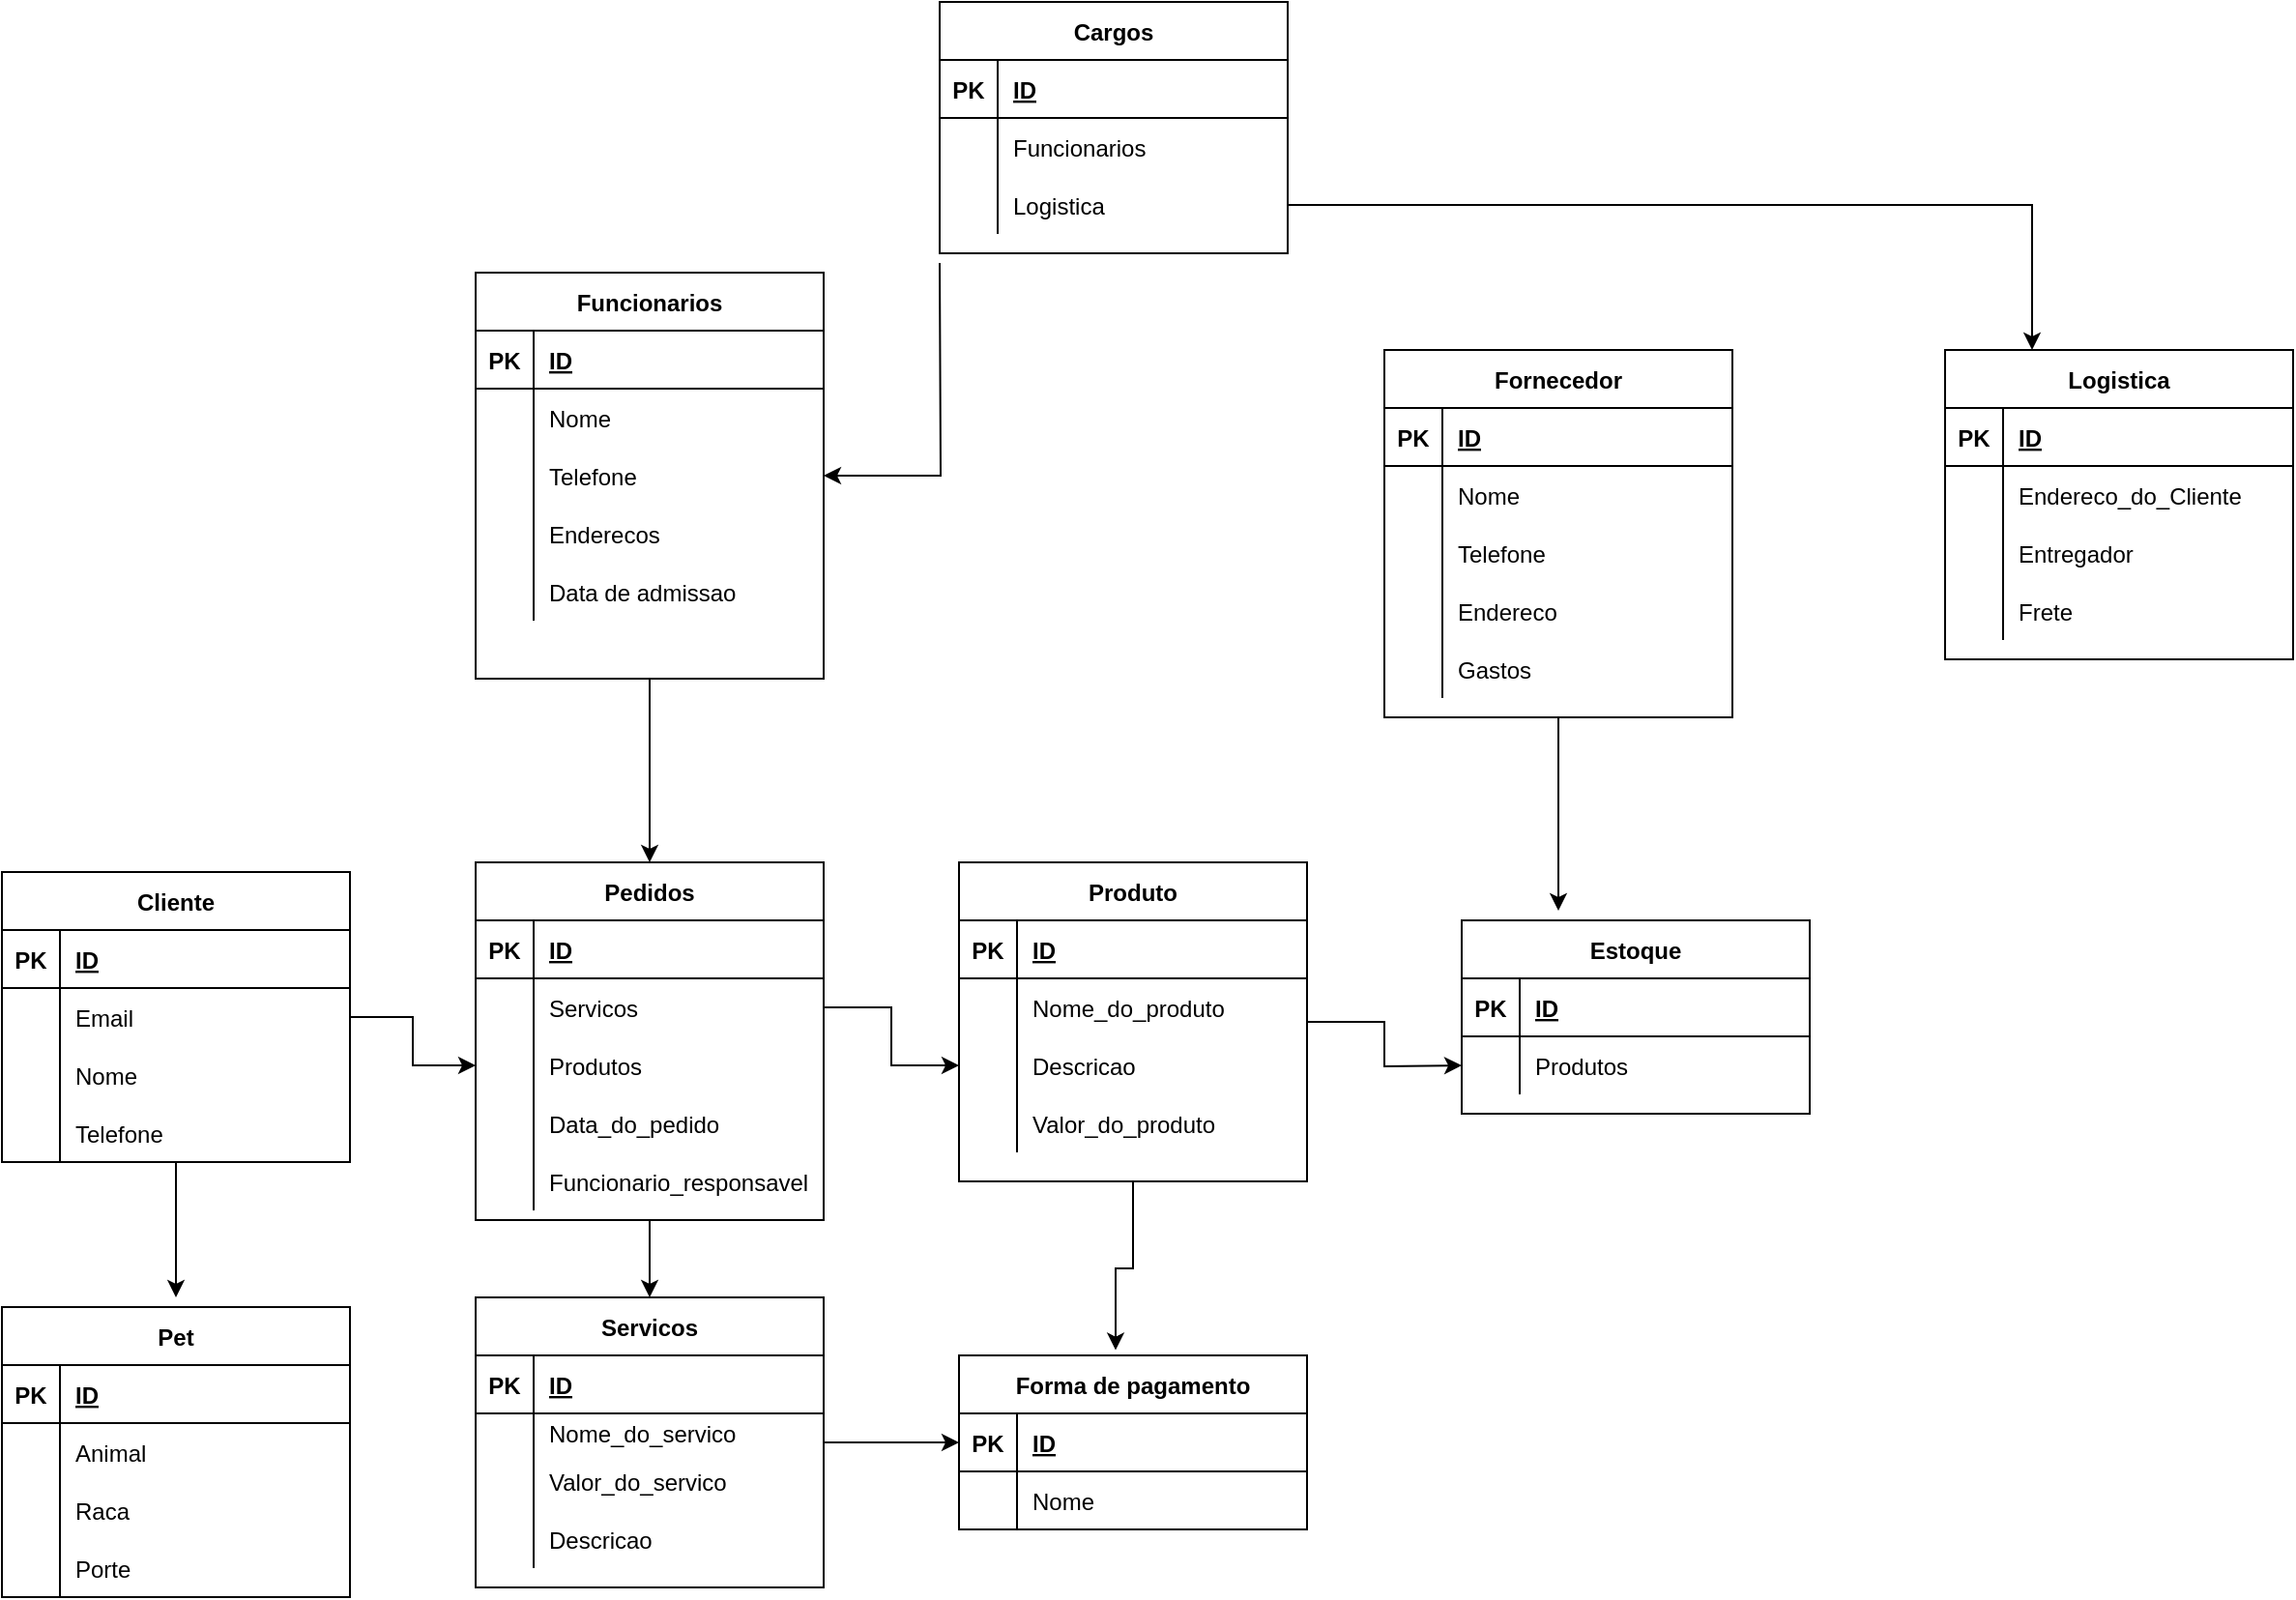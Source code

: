 <mxfile version="15.0.6" type="github"><diagram id="NW3L_12jGhRbs4spzfOv" name="Page-1"><mxGraphModel dx="1149" dy="1700" grid="1" gridSize="10" guides="1" tooltips="1" connect="1" arrows="1" fold="1" page="1" pageScale="1" pageWidth="850" pageHeight="1100" math="0" shadow="0"><root><mxCell id="0"/><mxCell id="1" parent="0"/><mxCell id="-LwsCuBY5YtxNMqjlBoj-147" value="" style="edgeStyle=orthogonalEdgeStyle;rounded=0;orthogonalLoop=1;jettySize=auto;html=1;" edge="1" parent="1" source="-LwsCuBY5YtxNMqjlBoj-1" target="-LwsCuBY5YtxNMqjlBoj-56"><mxGeometry relative="1" as="geometry"/></mxCell><mxCell id="-LwsCuBY5YtxNMqjlBoj-152" value="" style="edgeStyle=orthogonalEdgeStyle;rounded=0;orthogonalLoop=1;jettySize=auto;html=1;" edge="1" parent="1" source="-LwsCuBY5YtxNMqjlBoj-1"><mxGeometry relative="1" as="geometry"><mxPoint x="115" y="280" as="targetPoint"/></mxGeometry></mxCell><mxCell id="-LwsCuBY5YtxNMqjlBoj-1" value="Cliente" style="shape=table;startSize=30;container=1;collapsible=1;childLayout=tableLayout;fixedRows=1;rowLines=0;fontStyle=1;align=center;resizeLast=1;" vertex="1" parent="1"><mxGeometry x="25" y="60" width="180" height="150" as="geometry"/></mxCell><mxCell id="-LwsCuBY5YtxNMqjlBoj-2" value="" style="shape=partialRectangle;collapsible=0;dropTarget=0;pointerEvents=0;fillColor=none;top=0;left=0;bottom=1;right=0;points=[[0,0.5],[1,0.5]];portConstraint=eastwest;" vertex="1" parent="-LwsCuBY5YtxNMqjlBoj-1"><mxGeometry y="30" width="180" height="30" as="geometry"/></mxCell><mxCell id="-LwsCuBY5YtxNMqjlBoj-3" value="PK" style="shape=partialRectangle;connectable=0;fillColor=none;top=0;left=0;bottom=0;right=0;fontStyle=1;overflow=hidden;" vertex="1" parent="-LwsCuBY5YtxNMqjlBoj-2"><mxGeometry width="30" height="30" as="geometry"/></mxCell><mxCell id="-LwsCuBY5YtxNMqjlBoj-4" value="ID" style="shape=partialRectangle;connectable=0;fillColor=none;top=0;left=0;bottom=0;right=0;align=left;spacingLeft=6;fontStyle=5;overflow=hidden;" vertex="1" parent="-LwsCuBY5YtxNMqjlBoj-2"><mxGeometry x="30" width="150" height="30" as="geometry"/></mxCell><mxCell id="-LwsCuBY5YtxNMqjlBoj-5" value="" style="shape=partialRectangle;collapsible=0;dropTarget=0;pointerEvents=0;fillColor=none;top=0;left=0;bottom=0;right=0;points=[[0,0.5],[1,0.5]];portConstraint=eastwest;" vertex="1" parent="-LwsCuBY5YtxNMqjlBoj-1"><mxGeometry y="60" width="180" height="30" as="geometry"/></mxCell><mxCell id="-LwsCuBY5YtxNMqjlBoj-6" value="" style="shape=partialRectangle;connectable=0;fillColor=none;top=0;left=0;bottom=0;right=0;editable=1;overflow=hidden;" vertex="1" parent="-LwsCuBY5YtxNMqjlBoj-5"><mxGeometry width="30" height="30" as="geometry"/></mxCell><mxCell id="-LwsCuBY5YtxNMqjlBoj-7" value="Email" style="shape=partialRectangle;connectable=0;fillColor=none;top=0;left=0;bottom=0;right=0;align=left;spacingLeft=6;overflow=hidden;" vertex="1" parent="-LwsCuBY5YtxNMqjlBoj-5"><mxGeometry x="30" width="150" height="30" as="geometry"/></mxCell><mxCell id="-LwsCuBY5YtxNMqjlBoj-8" value="" style="shape=partialRectangle;collapsible=0;dropTarget=0;pointerEvents=0;fillColor=none;top=0;left=0;bottom=0;right=0;points=[[0,0.5],[1,0.5]];portConstraint=eastwest;" vertex="1" parent="-LwsCuBY5YtxNMqjlBoj-1"><mxGeometry y="90" width="180" height="30" as="geometry"/></mxCell><mxCell id="-LwsCuBY5YtxNMqjlBoj-9" value="" style="shape=partialRectangle;connectable=0;fillColor=none;top=0;left=0;bottom=0;right=0;editable=1;overflow=hidden;" vertex="1" parent="-LwsCuBY5YtxNMqjlBoj-8"><mxGeometry width="30" height="30" as="geometry"/></mxCell><mxCell id="-LwsCuBY5YtxNMqjlBoj-10" value="Nome" style="shape=partialRectangle;connectable=0;fillColor=none;top=0;left=0;bottom=0;right=0;align=left;spacingLeft=6;overflow=hidden;" vertex="1" parent="-LwsCuBY5YtxNMqjlBoj-8"><mxGeometry x="30" width="150" height="30" as="geometry"/></mxCell><mxCell id="-LwsCuBY5YtxNMqjlBoj-11" value="" style="shape=partialRectangle;collapsible=0;dropTarget=0;pointerEvents=0;fillColor=none;top=0;left=0;bottom=0;right=0;points=[[0,0.5],[1,0.5]];portConstraint=eastwest;" vertex="1" parent="-LwsCuBY5YtxNMqjlBoj-1"><mxGeometry y="120" width="180" height="30" as="geometry"/></mxCell><mxCell id="-LwsCuBY5YtxNMqjlBoj-12" value="" style="shape=partialRectangle;connectable=0;fillColor=none;top=0;left=0;bottom=0;right=0;editable=1;overflow=hidden;" vertex="1" parent="-LwsCuBY5YtxNMqjlBoj-11"><mxGeometry width="30" height="30" as="geometry"/></mxCell><mxCell id="-LwsCuBY5YtxNMqjlBoj-13" value="Telefone" style="shape=partialRectangle;connectable=0;fillColor=none;top=0;left=0;bottom=0;right=0;align=left;spacingLeft=6;overflow=hidden;" vertex="1" parent="-LwsCuBY5YtxNMqjlBoj-11"><mxGeometry x="30" width="150" height="30" as="geometry"/></mxCell><mxCell id="-LwsCuBY5YtxNMqjlBoj-151" style="edgeStyle=orthogonalEdgeStyle;rounded=0;orthogonalLoop=1;jettySize=auto;html=1;" edge="1" parent="1" source="-LwsCuBY5YtxNMqjlBoj-20"><mxGeometry relative="1" as="geometry"><mxPoint x="780" y="160" as="targetPoint"/></mxGeometry></mxCell><mxCell id="-LwsCuBY5YtxNMqjlBoj-153" style="edgeStyle=orthogonalEdgeStyle;rounded=0;orthogonalLoop=1;jettySize=auto;html=1;entryX=0.45;entryY=-0.03;entryDx=0;entryDy=0;entryPerimeter=0;" edge="1" parent="1" source="-LwsCuBY5YtxNMqjlBoj-20" target="-LwsCuBY5YtxNMqjlBoj-33"><mxGeometry relative="1" as="geometry"/></mxCell><mxCell id="-LwsCuBY5YtxNMqjlBoj-20" value="Produto" style="shape=table;startSize=30;container=1;collapsible=1;childLayout=tableLayout;fixedRows=1;rowLines=0;fontStyle=1;align=center;resizeLast=1;" vertex="1" parent="1"><mxGeometry x="520" y="55" width="180" height="165" as="geometry"/></mxCell><mxCell id="-LwsCuBY5YtxNMqjlBoj-21" value="" style="shape=partialRectangle;collapsible=0;dropTarget=0;pointerEvents=0;fillColor=none;top=0;left=0;bottom=1;right=0;points=[[0,0.5],[1,0.5]];portConstraint=eastwest;" vertex="1" parent="-LwsCuBY5YtxNMqjlBoj-20"><mxGeometry y="30" width="180" height="30" as="geometry"/></mxCell><mxCell id="-LwsCuBY5YtxNMqjlBoj-22" value="PK" style="shape=partialRectangle;connectable=0;fillColor=none;top=0;left=0;bottom=0;right=0;fontStyle=1;overflow=hidden;" vertex="1" parent="-LwsCuBY5YtxNMqjlBoj-21"><mxGeometry width="30" height="30" as="geometry"/></mxCell><mxCell id="-LwsCuBY5YtxNMqjlBoj-23" value="ID" style="shape=partialRectangle;connectable=0;fillColor=none;top=0;left=0;bottom=0;right=0;align=left;spacingLeft=6;fontStyle=5;overflow=hidden;" vertex="1" parent="-LwsCuBY5YtxNMqjlBoj-21"><mxGeometry x="30" width="150" height="30" as="geometry"/></mxCell><mxCell id="-LwsCuBY5YtxNMqjlBoj-24" value="" style="shape=partialRectangle;collapsible=0;dropTarget=0;pointerEvents=0;fillColor=none;top=0;left=0;bottom=0;right=0;points=[[0,0.5],[1,0.5]];portConstraint=eastwest;" vertex="1" parent="-LwsCuBY5YtxNMqjlBoj-20"><mxGeometry y="60" width="180" height="30" as="geometry"/></mxCell><mxCell id="-LwsCuBY5YtxNMqjlBoj-25" value="" style="shape=partialRectangle;connectable=0;fillColor=none;top=0;left=0;bottom=0;right=0;editable=1;overflow=hidden;" vertex="1" parent="-LwsCuBY5YtxNMqjlBoj-24"><mxGeometry width="30" height="30" as="geometry"/></mxCell><mxCell id="-LwsCuBY5YtxNMqjlBoj-26" value="Nome_do_produto" style="shape=partialRectangle;connectable=0;fillColor=none;top=0;left=0;bottom=0;right=0;align=left;spacingLeft=6;overflow=hidden;" vertex="1" parent="-LwsCuBY5YtxNMqjlBoj-24"><mxGeometry x="30" width="150" height="30" as="geometry"/></mxCell><mxCell id="-LwsCuBY5YtxNMqjlBoj-27" value="" style="shape=partialRectangle;collapsible=0;dropTarget=0;pointerEvents=0;fillColor=none;top=0;left=0;bottom=0;right=0;points=[[0,0.5],[1,0.5]];portConstraint=eastwest;" vertex="1" parent="-LwsCuBY5YtxNMqjlBoj-20"><mxGeometry y="90" width="180" height="30" as="geometry"/></mxCell><mxCell id="-LwsCuBY5YtxNMqjlBoj-28" value="" style="shape=partialRectangle;connectable=0;fillColor=none;top=0;left=0;bottom=0;right=0;editable=1;overflow=hidden;" vertex="1" parent="-LwsCuBY5YtxNMqjlBoj-27"><mxGeometry width="30" height="30" as="geometry"/></mxCell><mxCell id="-LwsCuBY5YtxNMqjlBoj-29" value="Descricao" style="shape=partialRectangle;connectable=0;fillColor=none;top=0;left=0;bottom=0;right=0;align=left;spacingLeft=6;overflow=hidden;" vertex="1" parent="-LwsCuBY5YtxNMqjlBoj-27"><mxGeometry x="30" width="150" height="30" as="geometry"/></mxCell><mxCell id="-LwsCuBY5YtxNMqjlBoj-30" value="" style="shape=partialRectangle;collapsible=0;dropTarget=0;pointerEvents=0;fillColor=none;top=0;left=0;bottom=0;right=0;points=[[0,0.5],[1,0.5]];portConstraint=eastwest;" vertex="1" parent="-LwsCuBY5YtxNMqjlBoj-20"><mxGeometry y="120" width="180" height="30" as="geometry"/></mxCell><mxCell id="-LwsCuBY5YtxNMqjlBoj-31" value="" style="shape=partialRectangle;connectable=0;fillColor=none;top=0;left=0;bottom=0;right=0;editable=1;overflow=hidden;" vertex="1" parent="-LwsCuBY5YtxNMqjlBoj-30"><mxGeometry width="30" height="30" as="geometry"/></mxCell><mxCell id="-LwsCuBY5YtxNMqjlBoj-32" value="Valor_do_produto" style="shape=partialRectangle;connectable=0;fillColor=none;top=0;left=0;bottom=0;right=0;align=left;spacingLeft=6;overflow=hidden;" vertex="1" parent="-LwsCuBY5YtxNMqjlBoj-30"><mxGeometry x="30" width="150" height="30" as="geometry"/></mxCell><mxCell id="-LwsCuBY5YtxNMqjlBoj-33" value="Forma de pagamento" style="shape=table;startSize=30;container=1;collapsible=1;childLayout=tableLayout;fixedRows=1;rowLines=0;fontStyle=1;align=center;resizeLast=1;" vertex="1" parent="1"><mxGeometry x="520" y="310" width="180" height="90" as="geometry"/></mxCell><mxCell id="-LwsCuBY5YtxNMqjlBoj-34" value="" style="shape=partialRectangle;collapsible=0;dropTarget=0;pointerEvents=0;fillColor=none;top=0;left=0;bottom=1;right=0;points=[[0,0.5],[1,0.5]];portConstraint=eastwest;" vertex="1" parent="-LwsCuBY5YtxNMqjlBoj-33"><mxGeometry y="30" width="180" height="30" as="geometry"/></mxCell><mxCell id="-LwsCuBY5YtxNMqjlBoj-35" value="PK" style="shape=partialRectangle;connectable=0;fillColor=none;top=0;left=0;bottom=0;right=0;fontStyle=1;overflow=hidden;" vertex="1" parent="-LwsCuBY5YtxNMqjlBoj-34"><mxGeometry width="30" height="30" as="geometry"/></mxCell><mxCell id="-LwsCuBY5YtxNMqjlBoj-36" value="ID" style="shape=partialRectangle;connectable=0;fillColor=none;top=0;left=0;bottom=0;right=0;align=left;spacingLeft=6;fontStyle=5;overflow=hidden;" vertex="1" parent="-LwsCuBY5YtxNMqjlBoj-34"><mxGeometry x="30" width="150" height="30" as="geometry"/></mxCell><mxCell id="-LwsCuBY5YtxNMqjlBoj-37" value="" style="shape=partialRectangle;collapsible=0;dropTarget=0;pointerEvents=0;fillColor=none;top=0;left=0;bottom=0;right=0;points=[[0,0.5],[1,0.5]];portConstraint=eastwest;" vertex="1" parent="-LwsCuBY5YtxNMqjlBoj-33"><mxGeometry y="60" width="180" height="30" as="geometry"/></mxCell><mxCell id="-LwsCuBY5YtxNMqjlBoj-38" value="" style="shape=partialRectangle;connectable=0;fillColor=none;top=0;left=0;bottom=0;right=0;editable=1;overflow=hidden;" vertex="1" parent="-LwsCuBY5YtxNMqjlBoj-37"><mxGeometry width="30" height="30" as="geometry"/></mxCell><mxCell id="-LwsCuBY5YtxNMqjlBoj-39" value="Nome" style="shape=partialRectangle;connectable=0;fillColor=none;top=0;left=0;bottom=0;right=0;align=left;spacingLeft=6;overflow=hidden;" vertex="1" parent="-LwsCuBY5YtxNMqjlBoj-37"><mxGeometry x="30" width="150" height="30" as="geometry"/></mxCell><mxCell id="-LwsCuBY5YtxNMqjlBoj-163" value="" style="edgeStyle=orthogonalEdgeStyle;rounded=0;orthogonalLoop=1;jettySize=auto;html=1;entryX=0.5;entryY=0;entryDx=0;entryDy=0;" edge="1" parent="1" source="-LwsCuBY5YtxNMqjlBoj-46" target="-LwsCuBY5YtxNMqjlBoj-60"><mxGeometry relative="1" as="geometry"/></mxCell><mxCell id="-LwsCuBY5YtxNMqjlBoj-46" value="Pedidos" style="shape=table;startSize=30;container=1;collapsible=1;childLayout=tableLayout;fixedRows=1;rowLines=0;fontStyle=1;align=center;resizeLast=1;" vertex="1" parent="1"><mxGeometry x="270" y="55" width="180" height="185" as="geometry"/></mxCell><mxCell id="-LwsCuBY5YtxNMqjlBoj-47" value="" style="shape=partialRectangle;collapsible=0;dropTarget=0;pointerEvents=0;fillColor=none;top=0;left=0;bottom=1;right=0;points=[[0,0.5],[1,0.5]];portConstraint=eastwest;" vertex="1" parent="-LwsCuBY5YtxNMqjlBoj-46"><mxGeometry y="30" width="180" height="30" as="geometry"/></mxCell><mxCell id="-LwsCuBY5YtxNMqjlBoj-48" value="PK" style="shape=partialRectangle;connectable=0;fillColor=none;top=0;left=0;bottom=0;right=0;fontStyle=1;overflow=hidden;" vertex="1" parent="-LwsCuBY5YtxNMqjlBoj-47"><mxGeometry width="30" height="30" as="geometry"/></mxCell><mxCell id="-LwsCuBY5YtxNMqjlBoj-49" value="ID" style="shape=partialRectangle;connectable=0;fillColor=none;top=0;left=0;bottom=0;right=0;align=left;spacingLeft=6;fontStyle=5;overflow=hidden;" vertex="1" parent="-LwsCuBY5YtxNMqjlBoj-47"><mxGeometry x="30" width="150" height="30" as="geometry"/></mxCell><mxCell id="-LwsCuBY5YtxNMqjlBoj-50" value="" style="shape=partialRectangle;collapsible=0;dropTarget=0;pointerEvents=0;fillColor=none;top=0;left=0;bottom=0;right=0;points=[[0,0.5],[1,0.5]];portConstraint=eastwest;" vertex="1" parent="-LwsCuBY5YtxNMqjlBoj-46"><mxGeometry y="60" width="180" height="30" as="geometry"/></mxCell><mxCell id="-LwsCuBY5YtxNMqjlBoj-51" value="" style="shape=partialRectangle;connectable=0;fillColor=none;top=0;left=0;bottom=0;right=0;editable=1;overflow=hidden;" vertex="1" parent="-LwsCuBY5YtxNMqjlBoj-50"><mxGeometry width="30" height="30" as="geometry"/></mxCell><mxCell id="-LwsCuBY5YtxNMqjlBoj-52" value="Servicos" style="shape=partialRectangle;connectable=0;fillColor=none;top=0;left=0;bottom=0;right=0;align=left;spacingLeft=6;overflow=hidden;" vertex="1" parent="-LwsCuBY5YtxNMqjlBoj-50"><mxGeometry x="30" width="150" height="30" as="geometry"/></mxCell><mxCell id="-LwsCuBY5YtxNMqjlBoj-56" value="" style="shape=partialRectangle;collapsible=0;dropTarget=0;pointerEvents=0;fillColor=none;top=0;left=0;bottom=0;right=0;points=[[0,0.5],[1,0.5]];portConstraint=eastwest;" vertex="1" parent="-LwsCuBY5YtxNMqjlBoj-46"><mxGeometry y="90" width="180" height="30" as="geometry"/></mxCell><mxCell id="-LwsCuBY5YtxNMqjlBoj-57" value="" style="shape=partialRectangle;connectable=0;fillColor=none;top=0;left=0;bottom=0;right=0;editable=1;overflow=hidden;" vertex="1" parent="-LwsCuBY5YtxNMqjlBoj-56"><mxGeometry width="30" height="30" as="geometry"/></mxCell><mxCell id="-LwsCuBY5YtxNMqjlBoj-58" value="Produtos" style="shape=partialRectangle;connectable=0;fillColor=none;top=0;left=0;bottom=0;right=0;align=left;spacingLeft=6;overflow=hidden;" vertex="1" parent="-LwsCuBY5YtxNMqjlBoj-56"><mxGeometry x="30" width="150" height="30" as="geometry"/></mxCell><mxCell id="-LwsCuBY5YtxNMqjlBoj-156" value="" style="shape=partialRectangle;collapsible=0;dropTarget=0;pointerEvents=0;fillColor=none;top=0;left=0;bottom=0;right=0;points=[[0,0.5],[1,0.5]];portConstraint=eastwest;" vertex="1" parent="-LwsCuBY5YtxNMqjlBoj-46"><mxGeometry y="120" width="180" height="30" as="geometry"/></mxCell><mxCell id="-LwsCuBY5YtxNMqjlBoj-157" value="" style="shape=partialRectangle;connectable=0;fillColor=none;top=0;left=0;bottom=0;right=0;editable=1;overflow=hidden;" vertex="1" parent="-LwsCuBY5YtxNMqjlBoj-156"><mxGeometry width="30" height="30" as="geometry"/></mxCell><mxCell id="-LwsCuBY5YtxNMqjlBoj-158" value="Data_do_pedido" style="shape=partialRectangle;connectable=0;fillColor=none;top=0;left=0;bottom=0;right=0;align=left;spacingLeft=6;overflow=hidden;" vertex="1" parent="-LwsCuBY5YtxNMqjlBoj-156"><mxGeometry x="30" width="150" height="30" as="geometry"/></mxCell><mxCell id="-LwsCuBY5YtxNMqjlBoj-160" value="" style="shape=partialRectangle;collapsible=0;dropTarget=0;pointerEvents=0;fillColor=none;top=0;left=0;bottom=0;right=0;points=[[0,0.5],[1,0.5]];portConstraint=eastwest;" vertex="1" parent="-LwsCuBY5YtxNMqjlBoj-46"><mxGeometry y="150" width="180" height="30" as="geometry"/></mxCell><mxCell id="-LwsCuBY5YtxNMqjlBoj-161" value="" style="shape=partialRectangle;connectable=0;fillColor=none;top=0;left=0;bottom=0;right=0;editable=1;overflow=hidden;" vertex="1" parent="-LwsCuBY5YtxNMqjlBoj-160"><mxGeometry width="30" height="30" as="geometry"/></mxCell><mxCell id="-LwsCuBY5YtxNMqjlBoj-162" value="Funcionario_responsavel" style="shape=partialRectangle;connectable=0;fillColor=none;top=0;left=0;bottom=0;right=0;align=left;spacingLeft=6;overflow=hidden;" vertex="1" parent="-LwsCuBY5YtxNMqjlBoj-160"><mxGeometry x="30" width="150" height="30" as="geometry"/></mxCell><mxCell id="-LwsCuBY5YtxNMqjlBoj-154" style="edgeStyle=orthogonalEdgeStyle;rounded=0;orthogonalLoop=1;jettySize=auto;html=1;" edge="1" parent="1" source="-LwsCuBY5YtxNMqjlBoj-60" target="-LwsCuBY5YtxNMqjlBoj-34"><mxGeometry relative="1" as="geometry"/></mxCell><mxCell id="-LwsCuBY5YtxNMqjlBoj-60" value="Servicos" style="shape=table;startSize=30;container=1;collapsible=1;childLayout=tableLayout;fixedRows=1;rowLines=0;fontStyle=1;align=center;resizeLast=1;" vertex="1" parent="1"><mxGeometry x="270" y="280" width="180" height="150" as="geometry"/></mxCell><mxCell id="-LwsCuBY5YtxNMqjlBoj-61" value="" style="shape=partialRectangle;collapsible=0;dropTarget=0;pointerEvents=0;fillColor=none;top=0;left=0;bottom=1;right=0;points=[[0,0.5],[1,0.5]];portConstraint=eastwest;" vertex="1" parent="-LwsCuBY5YtxNMqjlBoj-60"><mxGeometry y="30" width="180" height="30" as="geometry"/></mxCell><mxCell id="-LwsCuBY5YtxNMqjlBoj-62" value="PK" style="shape=partialRectangle;connectable=0;fillColor=none;top=0;left=0;bottom=0;right=0;fontStyle=1;overflow=hidden;" vertex="1" parent="-LwsCuBY5YtxNMqjlBoj-61"><mxGeometry width="30" height="30" as="geometry"/></mxCell><mxCell id="-LwsCuBY5YtxNMqjlBoj-63" value="ID" style="shape=partialRectangle;connectable=0;fillColor=none;top=0;left=0;bottom=0;right=0;align=left;spacingLeft=6;fontStyle=5;overflow=hidden;" vertex="1" parent="-LwsCuBY5YtxNMqjlBoj-61"><mxGeometry x="30" width="150" height="30" as="geometry"/></mxCell><mxCell id="-LwsCuBY5YtxNMqjlBoj-64" value="" style="shape=partialRectangle;collapsible=0;dropTarget=0;pointerEvents=0;fillColor=none;top=0;left=0;bottom=0;right=0;points=[[0,0.5],[1,0.5]];portConstraint=eastwest;" vertex="1" parent="-LwsCuBY5YtxNMqjlBoj-60"><mxGeometry y="60" width="180" height="20" as="geometry"/></mxCell><mxCell id="-LwsCuBY5YtxNMqjlBoj-65" value="" style="shape=partialRectangle;connectable=0;fillColor=none;top=0;left=0;bottom=0;right=0;editable=1;overflow=hidden;" vertex="1" parent="-LwsCuBY5YtxNMqjlBoj-64"><mxGeometry width="30" height="20" as="geometry"/></mxCell><mxCell id="-LwsCuBY5YtxNMqjlBoj-66" value="Nome_do_servico" style="shape=partialRectangle;connectable=0;fillColor=none;top=0;left=0;bottom=0;right=0;align=left;spacingLeft=6;overflow=hidden;" vertex="1" parent="-LwsCuBY5YtxNMqjlBoj-64"><mxGeometry x="30" width="150" height="20" as="geometry"/></mxCell><mxCell id="-LwsCuBY5YtxNMqjlBoj-67" value="" style="shape=partialRectangle;collapsible=0;dropTarget=0;pointerEvents=0;fillColor=none;top=0;left=0;bottom=0;right=0;points=[[0,0.5],[1,0.5]];portConstraint=eastwest;" vertex="1" parent="-LwsCuBY5YtxNMqjlBoj-60"><mxGeometry y="80" width="180" height="30" as="geometry"/></mxCell><mxCell id="-LwsCuBY5YtxNMqjlBoj-68" value="" style="shape=partialRectangle;connectable=0;fillColor=none;top=0;left=0;bottom=0;right=0;editable=1;overflow=hidden;" vertex="1" parent="-LwsCuBY5YtxNMqjlBoj-67"><mxGeometry width="30" height="30" as="geometry"/></mxCell><mxCell id="-LwsCuBY5YtxNMqjlBoj-69" value="Valor_do_servico" style="shape=partialRectangle;connectable=0;fillColor=none;top=0;left=0;bottom=0;right=0;align=left;spacingLeft=6;overflow=hidden;" vertex="1" parent="-LwsCuBY5YtxNMqjlBoj-67"><mxGeometry x="30" width="150" height="30" as="geometry"/></mxCell><mxCell id="-LwsCuBY5YtxNMqjlBoj-70" value="" style="shape=partialRectangle;collapsible=0;dropTarget=0;pointerEvents=0;fillColor=none;top=0;left=0;bottom=0;right=0;points=[[0,0.5],[1,0.5]];portConstraint=eastwest;" vertex="1" parent="-LwsCuBY5YtxNMqjlBoj-60"><mxGeometry y="110" width="180" height="30" as="geometry"/></mxCell><mxCell id="-LwsCuBY5YtxNMqjlBoj-71" value="" style="shape=partialRectangle;connectable=0;fillColor=none;top=0;left=0;bottom=0;right=0;editable=1;overflow=hidden;" vertex="1" parent="-LwsCuBY5YtxNMqjlBoj-70"><mxGeometry width="30" height="30" as="geometry"/></mxCell><mxCell id="-LwsCuBY5YtxNMqjlBoj-72" value="Descricao" style="shape=partialRectangle;connectable=0;fillColor=none;top=0;left=0;bottom=0;right=0;align=left;spacingLeft=6;overflow=hidden;" vertex="1" parent="-LwsCuBY5YtxNMqjlBoj-70"><mxGeometry x="30" width="150" height="30" as="geometry"/></mxCell><mxCell id="-LwsCuBY5YtxNMqjlBoj-164" style="edgeStyle=orthogonalEdgeStyle;rounded=0;orthogonalLoop=1;jettySize=auto;html=1;exitX=0.5;exitY=1;exitDx=0;exitDy=0;entryX=0.5;entryY=0;entryDx=0;entryDy=0;" edge="1" parent="1" source="-LwsCuBY5YtxNMqjlBoj-77" target="-LwsCuBY5YtxNMqjlBoj-46"><mxGeometry relative="1" as="geometry"/></mxCell><mxCell id="-LwsCuBY5YtxNMqjlBoj-77" value="Funcionarios" style="shape=table;startSize=30;container=1;collapsible=1;childLayout=tableLayout;fixedRows=1;rowLines=0;fontStyle=1;align=center;resizeLast=1;" vertex="1" parent="1"><mxGeometry x="270" y="-250" width="180" height="210" as="geometry"/></mxCell><mxCell id="-LwsCuBY5YtxNMqjlBoj-78" value="" style="shape=partialRectangle;collapsible=0;dropTarget=0;pointerEvents=0;fillColor=none;top=0;left=0;bottom=1;right=0;points=[[0,0.5],[1,0.5]];portConstraint=eastwest;" vertex="1" parent="-LwsCuBY5YtxNMqjlBoj-77"><mxGeometry y="30" width="180" height="30" as="geometry"/></mxCell><mxCell id="-LwsCuBY5YtxNMqjlBoj-79" value="PK" style="shape=partialRectangle;connectable=0;fillColor=none;top=0;left=0;bottom=0;right=0;fontStyle=1;overflow=hidden;" vertex="1" parent="-LwsCuBY5YtxNMqjlBoj-78"><mxGeometry width="30" height="30" as="geometry"/></mxCell><mxCell id="-LwsCuBY5YtxNMqjlBoj-80" value="ID" style="shape=partialRectangle;connectable=0;fillColor=none;top=0;left=0;bottom=0;right=0;align=left;spacingLeft=6;fontStyle=5;overflow=hidden;" vertex="1" parent="-LwsCuBY5YtxNMqjlBoj-78"><mxGeometry x="30" width="150" height="30" as="geometry"/></mxCell><mxCell id="-LwsCuBY5YtxNMqjlBoj-81" value="" style="shape=partialRectangle;collapsible=0;dropTarget=0;pointerEvents=0;fillColor=none;top=0;left=0;bottom=0;right=0;points=[[0,0.5],[1,0.5]];portConstraint=eastwest;" vertex="1" parent="-LwsCuBY5YtxNMqjlBoj-77"><mxGeometry y="60" width="180" height="30" as="geometry"/></mxCell><mxCell id="-LwsCuBY5YtxNMqjlBoj-82" value="" style="shape=partialRectangle;connectable=0;fillColor=none;top=0;left=0;bottom=0;right=0;editable=1;overflow=hidden;" vertex="1" parent="-LwsCuBY5YtxNMqjlBoj-81"><mxGeometry width="30" height="30" as="geometry"/></mxCell><mxCell id="-LwsCuBY5YtxNMqjlBoj-83" value="Nome" style="shape=partialRectangle;connectable=0;fillColor=none;top=0;left=0;bottom=0;right=0;align=left;spacingLeft=6;overflow=hidden;" vertex="1" parent="-LwsCuBY5YtxNMqjlBoj-81"><mxGeometry x="30" width="150" height="30" as="geometry"/></mxCell><mxCell id="-LwsCuBY5YtxNMqjlBoj-84" value="" style="shape=partialRectangle;collapsible=0;dropTarget=0;pointerEvents=0;fillColor=none;top=0;left=0;bottom=0;right=0;points=[[0,0.5],[1,0.5]];portConstraint=eastwest;" vertex="1" parent="-LwsCuBY5YtxNMqjlBoj-77"><mxGeometry y="90" width="180" height="30" as="geometry"/></mxCell><mxCell id="-LwsCuBY5YtxNMqjlBoj-85" value="" style="shape=partialRectangle;connectable=0;fillColor=none;top=0;left=0;bottom=0;right=0;editable=1;overflow=hidden;" vertex="1" parent="-LwsCuBY5YtxNMqjlBoj-84"><mxGeometry width="30" height="30" as="geometry"/></mxCell><mxCell id="-LwsCuBY5YtxNMqjlBoj-86" value="Telefone" style="shape=partialRectangle;connectable=0;fillColor=none;top=0;left=0;bottom=0;right=0;align=left;spacingLeft=6;overflow=hidden;" vertex="1" parent="-LwsCuBY5YtxNMqjlBoj-84"><mxGeometry x="30" width="150" height="30" as="geometry"/></mxCell><mxCell id="-LwsCuBY5YtxNMqjlBoj-87" value="" style="shape=partialRectangle;collapsible=0;dropTarget=0;pointerEvents=0;fillColor=none;top=0;left=0;bottom=0;right=0;points=[[0,0.5],[1,0.5]];portConstraint=eastwest;" vertex="1" parent="-LwsCuBY5YtxNMqjlBoj-77"><mxGeometry y="120" width="180" height="30" as="geometry"/></mxCell><mxCell id="-LwsCuBY5YtxNMqjlBoj-88" value="" style="shape=partialRectangle;connectable=0;fillColor=none;top=0;left=0;bottom=0;right=0;editable=1;overflow=hidden;" vertex="1" parent="-LwsCuBY5YtxNMqjlBoj-87"><mxGeometry width="30" height="30" as="geometry"/></mxCell><mxCell id="-LwsCuBY5YtxNMqjlBoj-89" value="Enderecos" style="shape=partialRectangle;connectable=0;fillColor=none;top=0;left=0;bottom=0;right=0;align=left;spacingLeft=6;overflow=hidden;" vertex="1" parent="-LwsCuBY5YtxNMqjlBoj-87"><mxGeometry x="30" width="150" height="30" as="geometry"/></mxCell><mxCell id="-LwsCuBY5YtxNMqjlBoj-126" value="" style="shape=partialRectangle;collapsible=0;dropTarget=0;pointerEvents=0;fillColor=none;top=0;left=0;bottom=0;right=0;points=[[0,0.5],[1,0.5]];portConstraint=eastwest;" vertex="1" parent="-LwsCuBY5YtxNMqjlBoj-77"><mxGeometry y="150" width="180" height="30" as="geometry"/></mxCell><mxCell id="-LwsCuBY5YtxNMqjlBoj-127" value="" style="shape=partialRectangle;connectable=0;fillColor=none;top=0;left=0;bottom=0;right=0;editable=1;overflow=hidden;" vertex="1" parent="-LwsCuBY5YtxNMqjlBoj-126"><mxGeometry width="30" height="30" as="geometry"/></mxCell><mxCell id="-LwsCuBY5YtxNMqjlBoj-128" value="Data de admissao" style="shape=partialRectangle;connectable=0;fillColor=none;top=0;left=0;bottom=0;right=0;align=left;spacingLeft=6;overflow=hidden;" vertex="1" parent="-LwsCuBY5YtxNMqjlBoj-126"><mxGeometry x="30" width="150" height="30" as="geometry"/></mxCell><mxCell id="-LwsCuBY5YtxNMqjlBoj-107" value="Pet" style="shape=table;startSize=30;container=1;collapsible=1;childLayout=tableLayout;fixedRows=1;rowLines=0;fontStyle=1;align=center;resizeLast=1;" vertex="1" parent="1"><mxGeometry x="25" y="285" width="180" height="150" as="geometry"/></mxCell><mxCell id="-LwsCuBY5YtxNMqjlBoj-108" value="" style="shape=partialRectangle;collapsible=0;dropTarget=0;pointerEvents=0;fillColor=none;top=0;left=0;bottom=1;right=0;points=[[0,0.5],[1,0.5]];portConstraint=eastwest;" vertex="1" parent="-LwsCuBY5YtxNMqjlBoj-107"><mxGeometry y="30" width="180" height="30" as="geometry"/></mxCell><mxCell id="-LwsCuBY5YtxNMqjlBoj-109" value="PK" style="shape=partialRectangle;connectable=0;fillColor=none;top=0;left=0;bottom=0;right=0;fontStyle=1;overflow=hidden;" vertex="1" parent="-LwsCuBY5YtxNMqjlBoj-108"><mxGeometry width="30" height="30" as="geometry"/></mxCell><mxCell id="-LwsCuBY5YtxNMqjlBoj-110" value="ID" style="shape=partialRectangle;connectable=0;fillColor=none;top=0;left=0;bottom=0;right=0;align=left;spacingLeft=6;fontStyle=5;overflow=hidden;" vertex="1" parent="-LwsCuBY5YtxNMqjlBoj-108"><mxGeometry x="30" width="150" height="30" as="geometry"/></mxCell><mxCell id="-LwsCuBY5YtxNMqjlBoj-111" value="" style="shape=partialRectangle;collapsible=0;dropTarget=0;pointerEvents=0;fillColor=none;top=0;left=0;bottom=0;right=0;points=[[0,0.5],[1,0.5]];portConstraint=eastwest;" vertex="1" parent="-LwsCuBY5YtxNMqjlBoj-107"><mxGeometry y="60" width="180" height="30" as="geometry"/></mxCell><mxCell id="-LwsCuBY5YtxNMqjlBoj-112" value="" style="shape=partialRectangle;connectable=0;fillColor=none;top=0;left=0;bottom=0;right=0;editable=1;overflow=hidden;" vertex="1" parent="-LwsCuBY5YtxNMqjlBoj-111"><mxGeometry width="30" height="30" as="geometry"/></mxCell><mxCell id="-LwsCuBY5YtxNMqjlBoj-113" value="Animal" style="shape=partialRectangle;connectable=0;fillColor=none;top=0;left=0;bottom=0;right=0;align=left;spacingLeft=6;overflow=hidden;" vertex="1" parent="-LwsCuBY5YtxNMqjlBoj-111"><mxGeometry x="30" width="150" height="30" as="geometry"/></mxCell><mxCell id="-LwsCuBY5YtxNMqjlBoj-114" value="" style="shape=partialRectangle;collapsible=0;dropTarget=0;pointerEvents=0;fillColor=none;top=0;left=0;bottom=0;right=0;points=[[0,0.5],[1,0.5]];portConstraint=eastwest;" vertex="1" parent="-LwsCuBY5YtxNMqjlBoj-107"><mxGeometry y="90" width="180" height="30" as="geometry"/></mxCell><mxCell id="-LwsCuBY5YtxNMqjlBoj-115" value="" style="shape=partialRectangle;connectable=0;fillColor=none;top=0;left=0;bottom=0;right=0;editable=1;overflow=hidden;" vertex="1" parent="-LwsCuBY5YtxNMqjlBoj-114"><mxGeometry width="30" height="30" as="geometry"/></mxCell><mxCell id="-LwsCuBY5YtxNMqjlBoj-116" value="Raca" style="shape=partialRectangle;connectable=0;fillColor=none;top=0;left=0;bottom=0;right=0;align=left;spacingLeft=6;overflow=hidden;" vertex="1" parent="-LwsCuBY5YtxNMqjlBoj-114"><mxGeometry x="30" width="150" height="30" as="geometry"/></mxCell><mxCell id="-LwsCuBY5YtxNMqjlBoj-117" value="" style="shape=partialRectangle;collapsible=0;dropTarget=0;pointerEvents=0;fillColor=none;top=0;left=0;bottom=0;right=0;points=[[0,0.5],[1,0.5]];portConstraint=eastwest;" vertex="1" parent="-LwsCuBY5YtxNMqjlBoj-107"><mxGeometry y="120" width="180" height="30" as="geometry"/></mxCell><mxCell id="-LwsCuBY5YtxNMqjlBoj-118" value="" style="shape=partialRectangle;connectable=0;fillColor=none;top=0;left=0;bottom=0;right=0;editable=1;overflow=hidden;" vertex="1" parent="-LwsCuBY5YtxNMqjlBoj-117"><mxGeometry width="30" height="30" as="geometry"/></mxCell><mxCell id="-LwsCuBY5YtxNMqjlBoj-119" value="Porte" style="shape=partialRectangle;connectable=0;fillColor=none;top=0;left=0;bottom=0;right=0;align=left;spacingLeft=6;overflow=hidden;" vertex="1" parent="-LwsCuBY5YtxNMqjlBoj-117"><mxGeometry x="30" width="150" height="30" as="geometry"/></mxCell><mxCell id="-LwsCuBY5YtxNMqjlBoj-134" value="Estoque" style="shape=table;startSize=30;container=1;collapsible=1;childLayout=tableLayout;fixedRows=1;rowLines=0;fontStyle=1;align=center;resizeLast=1;" vertex="1" parent="1"><mxGeometry x="780" y="85" width="180" height="100" as="geometry"/></mxCell><mxCell id="-LwsCuBY5YtxNMqjlBoj-135" value="" style="shape=partialRectangle;collapsible=0;dropTarget=0;pointerEvents=0;fillColor=none;top=0;left=0;bottom=1;right=0;points=[[0,0.5],[1,0.5]];portConstraint=eastwest;" vertex="1" parent="-LwsCuBY5YtxNMqjlBoj-134"><mxGeometry y="30" width="180" height="30" as="geometry"/></mxCell><mxCell id="-LwsCuBY5YtxNMqjlBoj-136" value="PK" style="shape=partialRectangle;connectable=0;fillColor=none;top=0;left=0;bottom=0;right=0;fontStyle=1;overflow=hidden;" vertex="1" parent="-LwsCuBY5YtxNMqjlBoj-135"><mxGeometry width="30" height="30" as="geometry"/></mxCell><mxCell id="-LwsCuBY5YtxNMqjlBoj-137" value="ID" style="shape=partialRectangle;connectable=0;fillColor=none;top=0;left=0;bottom=0;right=0;align=left;spacingLeft=6;fontStyle=5;overflow=hidden;" vertex="1" parent="-LwsCuBY5YtxNMqjlBoj-135"><mxGeometry x="30" width="150" height="30" as="geometry"/></mxCell><mxCell id="-LwsCuBY5YtxNMqjlBoj-138" value="" style="shape=partialRectangle;collapsible=0;dropTarget=0;pointerEvents=0;fillColor=none;top=0;left=0;bottom=0;right=0;points=[[0,0.5],[1,0.5]];portConstraint=eastwest;" vertex="1" parent="-LwsCuBY5YtxNMqjlBoj-134"><mxGeometry y="60" width="180" height="30" as="geometry"/></mxCell><mxCell id="-LwsCuBY5YtxNMqjlBoj-139" value="" style="shape=partialRectangle;connectable=0;fillColor=none;top=0;left=0;bottom=0;right=0;editable=1;overflow=hidden;" vertex="1" parent="-LwsCuBY5YtxNMqjlBoj-138"><mxGeometry width="30" height="30" as="geometry"/></mxCell><mxCell id="-LwsCuBY5YtxNMqjlBoj-140" value="Produtos" style="shape=partialRectangle;connectable=0;fillColor=none;top=0;left=0;bottom=0;right=0;align=left;spacingLeft=6;overflow=hidden;" vertex="1" parent="-LwsCuBY5YtxNMqjlBoj-138"><mxGeometry x="30" width="150" height="30" as="geometry"/></mxCell><mxCell id="-LwsCuBY5YtxNMqjlBoj-149" value="" style="edgeStyle=orthogonalEdgeStyle;rounded=0;orthogonalLoop=1;jettySize=auto;html=1;" edge="1" parent="1" source="-LwsCuBY5YtxNMqjlBoj-50" target="-LwsCuBY5YtxNMqjlBoj-27"><mxGeometry relative="1" as="geometry"/></mxCell><mxCell id="-LwsCuBY5YtxNMqjlBoj-188" style="edgeStyle=orthogonalEdgeStyle;rounded=0;orthogonalLoop=1;jettySize=auto;html=1;exitX=0.5;exitY=1;exitDx=0;exitDy=0;" edge="1" parent="1" source="-LwsCuBY5YtxNMqjlBoj-165"><mxGeometry relative="1" as="geometry"><mxPoint x="830" y="80" as="targetPoint"/></mxGeometry></mxCell><mxCell id="-LwsCuBY5YtxNMqjlBoj-165" value="Fornecedor" style="shape=table;startSize=30;container=1;collapsible=1;childLayout=tableLayout;fixedRows=1;rowLines=0;fontStyle=1;align=center;resizeLast=1;" vertex="1" parent="1"><mxGeometry x="740" y="-210" width="180" height="190" as="geometry"/></mxCell><mxCell id="-LwsCuBY5YtxNMqjlBoj-166" value="" style="shape=partialRectangle;collapsible=0;dropTarget=0;pointerEvents=0;fillColor=none;top=0;left=0;bottom=1;right=0;points=[[0,0.5],[1,0.5]];portConstraint=eastwest;" vertex="1" parent="-LwsCuBY5YtxNMqjlBoj-165"><mxGeometry y="30" width="180" height="30" as="geometry"/></mxCell><mxCell id="-LwsCuBY5YtxNMqjlBoj-167" value="PK" style="shape=partialRectangle;connectable=0;fillColor=none;top=0;left=0;bottom=0;right=0;fontStyle=1;overflow=hidden;" vertex="1" parent="-LwsCuBY5YtxNMqjlBoj-166"><mxGeometry width="30" height="30" as="geometry"/></mxCell><mxCell id="-LwsCuBY5YtxNMqjlBoj-168" value="ID" style="shape=partialRectangle;connectable=0;fillColor=none;top=0;left=0;bottom=0;right=0;align=left;spacingLeft=6;fontStyle=5;overflow=hidden;" vertex="1" parent="-LwsCuBY5YtxNMqjlBoj-166"><mxGeometry x="30" width="150" height="30" as="geometry"/></mxCell><mxCell id="-LwsCuBY5YtxNMqjlBoj-169" value="" style="shape=partialRectangle;collapsible=0;dropTarget=0;pointerEvents=0;fillColor=none;top=0;left=0;bottom=0;right=0;points=[[0,0.5],[1,0.5]];portConstraint=eastwest;" vertex="1" parent="-LwsCuBY5YtxNMqjlBoj-165"><mxGeometry y="60" width="180" height="30" as="geometry"/></mxCell><mxCell id="-LwsCuBY5YtxNMqjlBoj-170" value="" style="shape=partialRectangle;connectable=0;fillColor=none;top=0;left=0;bottom=0;right=0;editable=1;overflow=hidden;" vertex="1" parent="-LwsCuBY5YtxNMqjlBoj-169"><mxGeometry width="30" height="30" as="geometry"/></mxCell><mxCell id="-LwsCuBY5YtxNMqjlBoj-171" value="Nome" style="shape=partialRectangle;connectable=0;fillColor=none;top=0;left=0;bottom=0;right=0;align=left;spacingLeft=6;overflow=hidden;" vertex="1" parent="-LwsCuBY5YtxNMqjlBoj-169"><mxGeometry x="30" width="150" height="30" as="geometry"/></mxCell><mxCell id="-LwsCuBY5YtxNMqjlBoj-172" value="" style="shape=partialRectangle;collapsible=0;dropTarget=0;pointerEvents=0;fillColor=none;top=0;left=0;bottom=0;right=0;points=[[0,0.5],[1,0.5]];portConstraint=eastwest;" vertex="1" parent="-LwsCuBY5YtxNMqjlBoj-165"><mxGeometry y="90" width="180" height="30" as="geometry"/></mxCell><mxCell id="-LwsCuBY5YtxNMqjlBoj-173" value="" style="shape=partialRectangle;connectable=0;fillColor=none;top=0;left=0;bottom=0;right=0;editable=1;overflow=hidden;" vertex="1" parent="-LwsCuBY5YtxNMqjlBoj-172"><mxGeometry width="30" height="30" as="geometry"/></mxCell><mxCell id="-LwsCuBY5YtxNMqjlBoj-174" value="Telefone" style="shape=partialRectangle;connectable=0;fillColor=none;top=0;left=0;bottom=0;right=0;align=left;spacingLeft=6;overflow=hidden;" vertex="1" parent="-LwsCuBY5YtxNMqjlBoj-172"><mxGeometry x="30" width="150" height="30" as="geometry"/></mxCell><mxCell id="-LwsCuBY5YtxNMqjlBoj-175" value="" style="shape=partialRectangle;collapsible=0;dropTarget=0;pointerEvents=0;fillColor=none;top=0;left=0;bottom=0;right=0;points=[[0,0.5],[1,0.5]];portConstraint=eastwest;" vertex="1" parent="-LwsCuBY5YtxNMqjlBoj-165"><mxGeometry y="120" width="180" height="30" as="geometry"/></mxCell><mxCell id="-LwsCuBY5YtxNMqjlBoj-176" value="" style="shape=partialRectangle;connectable=0;fillColor=none;top=0;left=0;bottom=0;right=0;editable=1;overflow=hidden;" vertex="1" parent="-LwsCuBY5YtxNMqjlBoj-175"><mxGeometry width="30" height="30" as="geometry"/></mxCell><mxCell id="-LwsCuBY5YtxNMqjlBoj-177" value="Endereco" style="shape=partialRectangle;connectable=0;fillColor=none;top=0;left=0;bottom=0;right=0;align=left;spacingLeft=6;overflow=hidden;" vertex="1" parent="-LwsCuBY5YtxNMqjlBoj-175"><mxGeometry x="30" width="150" height="30" as="geometry"/></mxCell><mxCell id="-LwsCuBY5YtxNMqjlBoj-182" value="" style="shape=partialRectangle;collapsible=0;dropTarget=0;pointerEvents=0;fillColor=none;top=0;left=0;bottom=0;right=0;points=[[0,0.5],[1,0.5]];portConstraint=eastwest;" vertex="1" parent="-LwsCuBY5YtxNMqjlBoj-165"><mxGeometry y="150" width="180" height="30" as="geometry"/></mxCell><mxCell id="-LwsCuBY5YtxNMqjlBoj-183" value="" style="shape=partialRectangle;connectable=0;fillColor=none;top=0;left=0;bottom=0;right=0;editable=1;overflow=hidden;" vertex="1" parent="-LwsCuBY5YtxNMqjlBoj-182"><mxGeometry width="30" height="30" as="geometry"/></mxCell><mxCell id="-LwsCuBY5YtxNMqjlBoj-184" value="Gastos" style="shape=partialRectangle;connectable=0;fillColor=none;top=0;left=0;bottom=0;right=0;align=left;spacingLeft=6;overflow=hidden;" vertex="1" parent="-LwsCuBY5YtxNMqjlBoj-182"><mxGeometry x="30" width="150" height="30" as="geometry"/></mxCell><mxCell id="-LwsCuBY5YtxNMqjlBoj-189" value="Logistica" style="shape=table;startSize=30;container=1;collapsible=1;childLayout=tableLayout;fixedRows=1;rowLines=0;fontStyle=1;align=center;resizeLast=1;" vertex="1" parent="1"><mxGeometry x="1030" y="-210" width="180" height="160" as="geometry"/></mxCell><mxCell id="-LwsCuBY5YtxNMqjlBoj-190" value="" style="shape=partialRectangle;collapsible=0;dropTarget=0;pointerEvents=0;fillColor=none;top=0;left=0;bottom=1;right=0;points=[[0,0.5],[1,0.5]];portConstraint=eastwest;" vertex="1" parent="-LwsCuBY5YtxNMqjlBoj-189"><mxGeometry y="30" width="180" height="30" as="geometry"/></mxCell><mxCell id="-LwsCuBY5YtxNMqjlBoj-191" value="PK" style="shape=partialRectangle;connectable=0;fillColor=none;top=0;left=0;bottom=0;right=0;fontStyle=1;overflow=hidden;" vertex="1" parent="-LwsCuBY5YtxNMqjlBoj-190"><mxGeometry width="30" height="30" as="geometry"/></mxCell><mxCell id="-LwsCuBY5YtxNMqjlBoj-192" value="ID" style="shape=partialRectangle;connectable=0;fillColor=none;top=0;left=0;bottom=0;right=0;align=left;spacingLeft=6;fontStyle=5;overflow=hidden;" vertex="1" parent="-LwsCuBY5YtxNMqjlBoj-190"><mxGeometry x="30" width="150" height="30" as="geometry"/></mxCell><mxCell id="-LwsCuBY5YtxNMqjlBoj-193" value="" style="shape=partialRectangle;collapsible=0;dropTarget=0;pointerEvents=0;fillColor=none;top=0;left=0;bottom=0;right=0;points=[[0,0.5],[1,0.5]];portConstraint=eastwest;" vertex="1" parent="-LwsCuBY5YtxNMqjlBoj-189"><mxGeometry y="60" width="180" height="30" as="geometry"/></mxCell><mxCell id="-LwsCuBY5YtxNMqjlBoj-194" value="" style="shape=partialRectangle;connectable=0;fillColor=none;top=0;left=0;bottom=0;right=0;editable=1;overflow=hidden;" vertex="1" parent="-LwsCuBY5YtxNMqjlBoj-193"><mxGeometry width="30" height="30" as="geometry"/></mxCell><mxCell id="-LwsCuBY5YtxNMqjlBoj-195" value="Endereco_do_Cliente" style="shape=partialRectangle;connectable=0;fillColor=none;top=0;left=0;bottom=0;right=0;align=left;spacingLeft=6;overflow=hidden;" vertex="1" parent="-LwsCuBY5YtxNMqjlBoj-193"><mxGeometry x="30" width="150" height="30" as="geometry"/></mxCell><mxCell id="-LwsCuBY5YtxNMqjlBoj-196" value="" style="shape=partialRectangle;collapsible=0;dropTarget=0;pointerEvents=0;fillColor=none;top=0;left=0;bottom=0;right=0;points=[[0,0.5],[1,0.5]];portConstraint=eastwest;" vertex="1" parent="-LwsCuBY5YtxNMqjlBoj-189"><mxGeometry y="90" width="180" height="30" as="geometry"/></mxCell><mxCell id="-LwsCuBY5YtxNMqjlBoj-197" value="" style="shape=partialRectangle;connectable=0;fillColor=none;top=0;left=0;bottom=0;right=0;editable=1;overflow=hidden;" vertex="1" parent="-LwsCuBY5YtxNMqjlBoj-196"><mxGeometry width="30" height="30" as="geometry"/></mxCell><mxCell id="-LwsCuBY5YtxNMqjlBoj-198" value="Entregador" style="shape=partialRectangle;connectable=0;fillColor=none;top=0;left=0;bottom=0;right=0;align=left;spacingLeft=6;overflow=hidden;" vertex="1" parent="-LwsCuBY5YtxNMqjlBoj-196"><mxGeometry x="30" width="150" height="30" as="geometry"/></mxCell><mxCell id="-LwsCuBY5YtxNMqjlBoj-199" value="" style="shape=partialRectangle;collapsible=0;dropTarget=0;pointerEvents=0;fillColor=none;top=0;left=0;bottom=0;right=0;points=[[0,0.5],[1,0.5]];portConstraint=eastwest;" vertex="1" parent="-LwsCuBY5YtxNMqjlBoj-189"><mxGeometry y="120" width="180" height="30" as="geometry"/></mxCell><mxCell id="-LwsCuBY5YtxNMqjlBoj-200" value="" style="shape=partialRectangle;connectable=0;fillColor=none;top=0;left=0;bottom=0;right=0;editable=1;overflow=hidden;" vertex="1" parent="-LwsCuBY5YtxNMqjlBoj-199"><mxGeometry width="30" height="30" as="geometry"/></mxCell><mxCell id="-LwsCuBY5YtxNMqjlBoj-201" value="Frete" style="shape=partialRectangle;connectable=0;fillColor=none;top=0;left=0;bottom=0;right=0;align=left;spacingLeft=6;overflow=hidden;" vertex="1" parent="-LwsCuBY5YtxNMqjlBoj-199"><mxGeometry x="30" width="150" height="30" as="geometry"/></mxCell><mxCell id="-LwsCuBY5YtxNMqjlBoj-202" value="Cargos" style="shape=table;startSize=30;container=1;collapsible=1;childLayout=tableLayout;fixedRows=1;rowLines=0;fontStyle=1;align=center;resizeLast=1;" vertex="1" parent="1"><mxGeometry x="510" y="-390" width="180" height="130" as="geometry"/></mxCell><mxCell id="-LwsCuBY5YtxNMqjlBoj-203" value="" style="shape=partialRectangle;collapsible=0;dropTarget=0;pointerEvents=0;fillColor=none;top=0;left=0;bottom=1;right=0;points=[[0,0.5],[1,0.5]];portConstraint=eastwest;" vertex="1" parent="-LwsCuBY5YtxNMqjlBoj-202"><mxGeometry y="30" width="180" height="30" as="geometry"/></mxCell><mxCell id="-LwsCuBY5YtxNMqjlBoj-204" value="PK" style="shape=partialRectangle;connectable=0;fillColor=none;top=0;left=0;bottom=0;right=0;fontStyle=1;overflow=hidden;" vertex="1" parent="-LwsCuBY5YtxNMqjlBoj-203"><mxGeometry width="30" height="30" as="geometry"/></mxCell><mxCell id="-LwsCuBY5YtxNMqjlBoj-205" value="ID" style="shape=partialRectangle;connectable=0;fillColor=none;top=0;left=0;bottom=0;right=0;align=left;spacingLeft=6;fontStyle=5;overflow=hidden;" vertex="1" parent="-LwsCuBY5YtxNMqjlBoj-203"><mxGeometry x="30" width="150" height="30" as="geometry"/></mxCell><mxCell id="-LwsCuBY5YtxNMqjlBoj-206" value="" style="shape=partialRectangle;collapsible=0;dropTarget=0;pointerEvents=0;fillColor=none;top=0;left=0;bottom=0;right=0;points=[[0,0.5],[1,0.5]];portConstraint=eastwest;" vertex="1" parent="-LwsCuBY5YtxNMqjlBoj-202"><mxGeometry y="60" width="180" height="30" as="geometry"/></mxCell><mxCell id="-LwsCuBY5YtxNMqjlBoj-207" value="" style="shape=partialRectangle;connectable=0;fillColor=none;top=0;left=0;bottom=0;right=0;editable=1;overflow=hidden;" vertex="1" parent="-LwsCuBY5YtxNMqjlBoj-206"><mxGeometry width="30" height="30" as="geometry"/></mxCell><mxCell id="-LwsCuBY5YtxNMqjlBoj-208" value="Funcionarios    " style="shape=partialRectangle;connectable=0;fillColor=none;top=0;left=0;bottom=0;right=0;align=left;spacingLeft=6;overflow=hidden;" vertex="1" parent="-LwsCuBY5YtxNMqjlBoj-206"><mxGeometry x="30" width="150" height="30" as="geometry"/></mxCell><mxCell id="-LwsCuBY5YtxNMqjlBoj-209" value="" style="shape=partialRectangle;collapsible=0;dropTarget=0;pointerEvents=0;fillColor=none;top=0;left=0;bottom=0;right=0;points=[[0,0.5],[1,0.5]];portConstraint=eastwest;" vertex="1" parent="-LwsCuBY5YtxNMqjlBoj-202"><mxGeometry y="90" width="180" height="30" as="geometry"/></mxCell><mxCell id="-LwsCuBY5YtxNMqjlBoj-210" value="" style="shape=partialRectangle;connectable=0;fillColor=none;top=0;left=0;bottom=0;right=0;editable=1;overflow=hidden;" vertex="1" parent="-LwsCuBY5YtxNMqjlBoj-209"><mxGeometry width="30" height="30" as="geometry"/></mxCell><mxCell id="-LwsCuBY5YtxNMqjlBoj-211" value="Logistica" style="shape=partialRectangle;connectable=0;fillColor=none;top=0;left=0;bottom=0;right=0;align=left;spacingLeft=6;overflow=hidden;" vertex="1" parent="-LwsCuBY5YtxNMqjlBoj-209"><mxGeometry x="30" width="150" height="30" as="geometry"/></mxCell><mxCell id="-LwsCuBY5YtxNMqjlBoj-215" style="edgeStyle=orthogonalEdgeStyle;rounded=0;orthogonalLoop=1;jettySize=auto;html=1;exitX=0;exitY=0.5;exitDx=0;exitDy=0;entryX=1;entryY=0.5;entryDx=0;entryDy=0;" edge="1" parent="1" target="-LwsCuBY5YtxNMqjlBoj-84"><mxGeometry relative="1" as="geometry"><mxPoint x="510" y="-255" as="sourcePoint"/></mxGeometry></mxCell><mxCell id="-LwsCuBY5YtxNMqjlBoj-216" style="edgeStyle=orthogonalEdgeStyle;rounded=0;orthogonalLoop=1;jettySize=auto;html=1;exitX=1;exitY=0.5;exitDx=0;exitDy=0;entryX=0.25;entryY=0;entryDx=0;entryDy=0;" edge="1" parent="1" source="-LwsCuBY5YtxNMqjlBoj-209" target="-LwsCuBY5YtxNMqjlBoj-189"><mxGeometry relative="1" as="geometry"/></mxCell></root></mxGraphModel></diagram></mxfile>